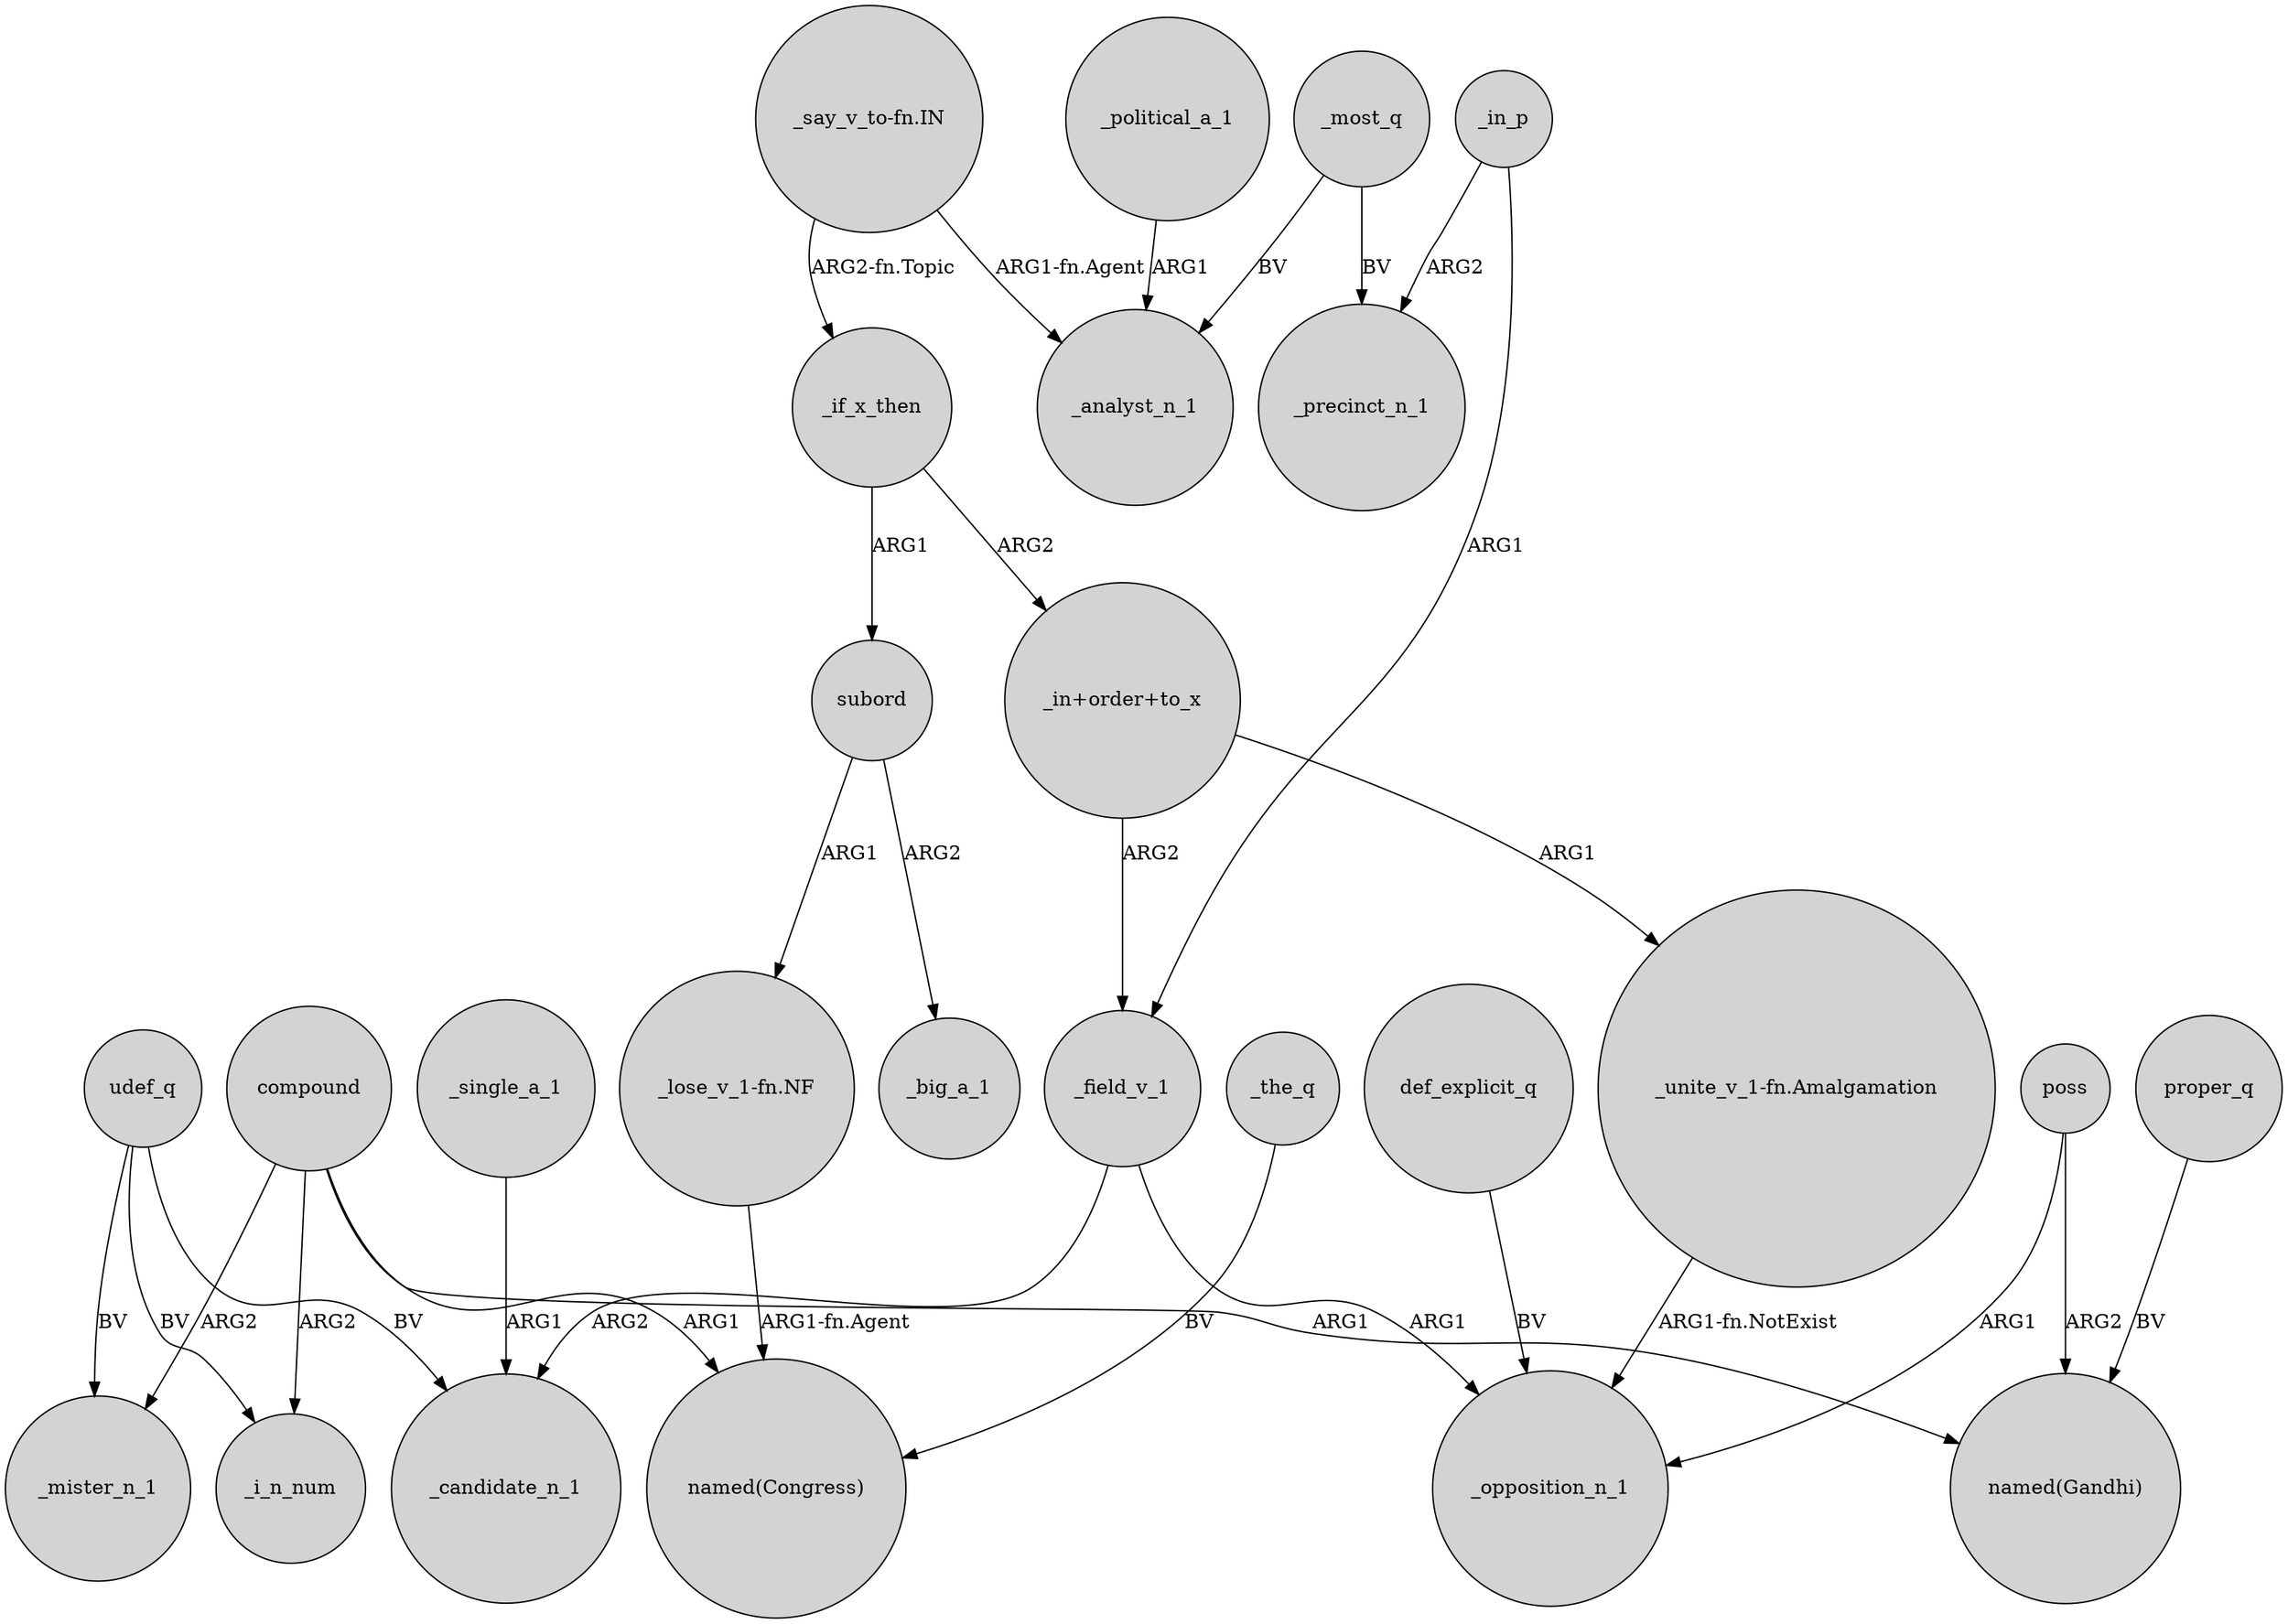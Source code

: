 digraph {
	node [shape=circle style=filled]
	compound -> _i_n_num [label=ARG2]
	proper_q -> "named(Gandhi)" [label=BV]
	_most_q -> _precinct_n_1 [label=BV]
	_single_a_1 -> _candidate_n_1 [label=ARG1]
	"_say_v_to-fn.IN" -> _if_x_then [label="ARG2-fn.Topic"]
	"_in+order+to_x" -> "_unite_v_1-fn.Amalgamation" [label=ARG1]
	poss -> "named(Gandhi)" [label=ARG2]
	compound -> _mister_n_1 [label=ARG2]
	_if_x_then -> subord [label=ARG1]
	"_in+order+to_x" -> _field_v_1 [label=ARG2]
	udef_q -> _mister_n_1 [label=BV]
	_political_a_1 -> _analyst_n_1 [label=ARG1]
	_in_p -> _precinct_n_1 [label=ARG2]
	udef_q -> _i_n_num [label=BV]
	"_lose_v_1-fn.NF" -> "named(Congress)" [label="ARG1-fn.Agent"]
	_field_v_1 -> _opposition_n_1 [label=ARG1]
	def_explicit_q -> _opposition_n_1 [label=BV]
	compound -> "named(Congress)" [label=ARG1]
	"_say_v_to-fn.IN" -> _analyst_n_1 [label="ARG1-fn.Agent"]
	"_unite_v_1-fn.Amalgamation" -> _opposition_n_1 [label="ARG1-fn.NotExist"]
	_if_x_then -> "_in+order+to_x" [label=ARG2]
	poss -> _opposition_n_1 [label=ARG1]
	_field_v_1 -> _candidate_n_1 [label=ARG2]
	_in_p -> _field_v_1 [label=ARG1]
	compound -> "named(Gandhi)" [label=ARG1]
	subord -> "_lose_v_1-fn.NF" [label=ARG1]
	subord -> _big_a_1 [label=ARG2]
	_most_q -> _analyst_n_1 [label=BV]
	_the_q -> "named(Congress)" [label=BV]
	udef_q -> _candidate_n_1 [label=BV]
}

